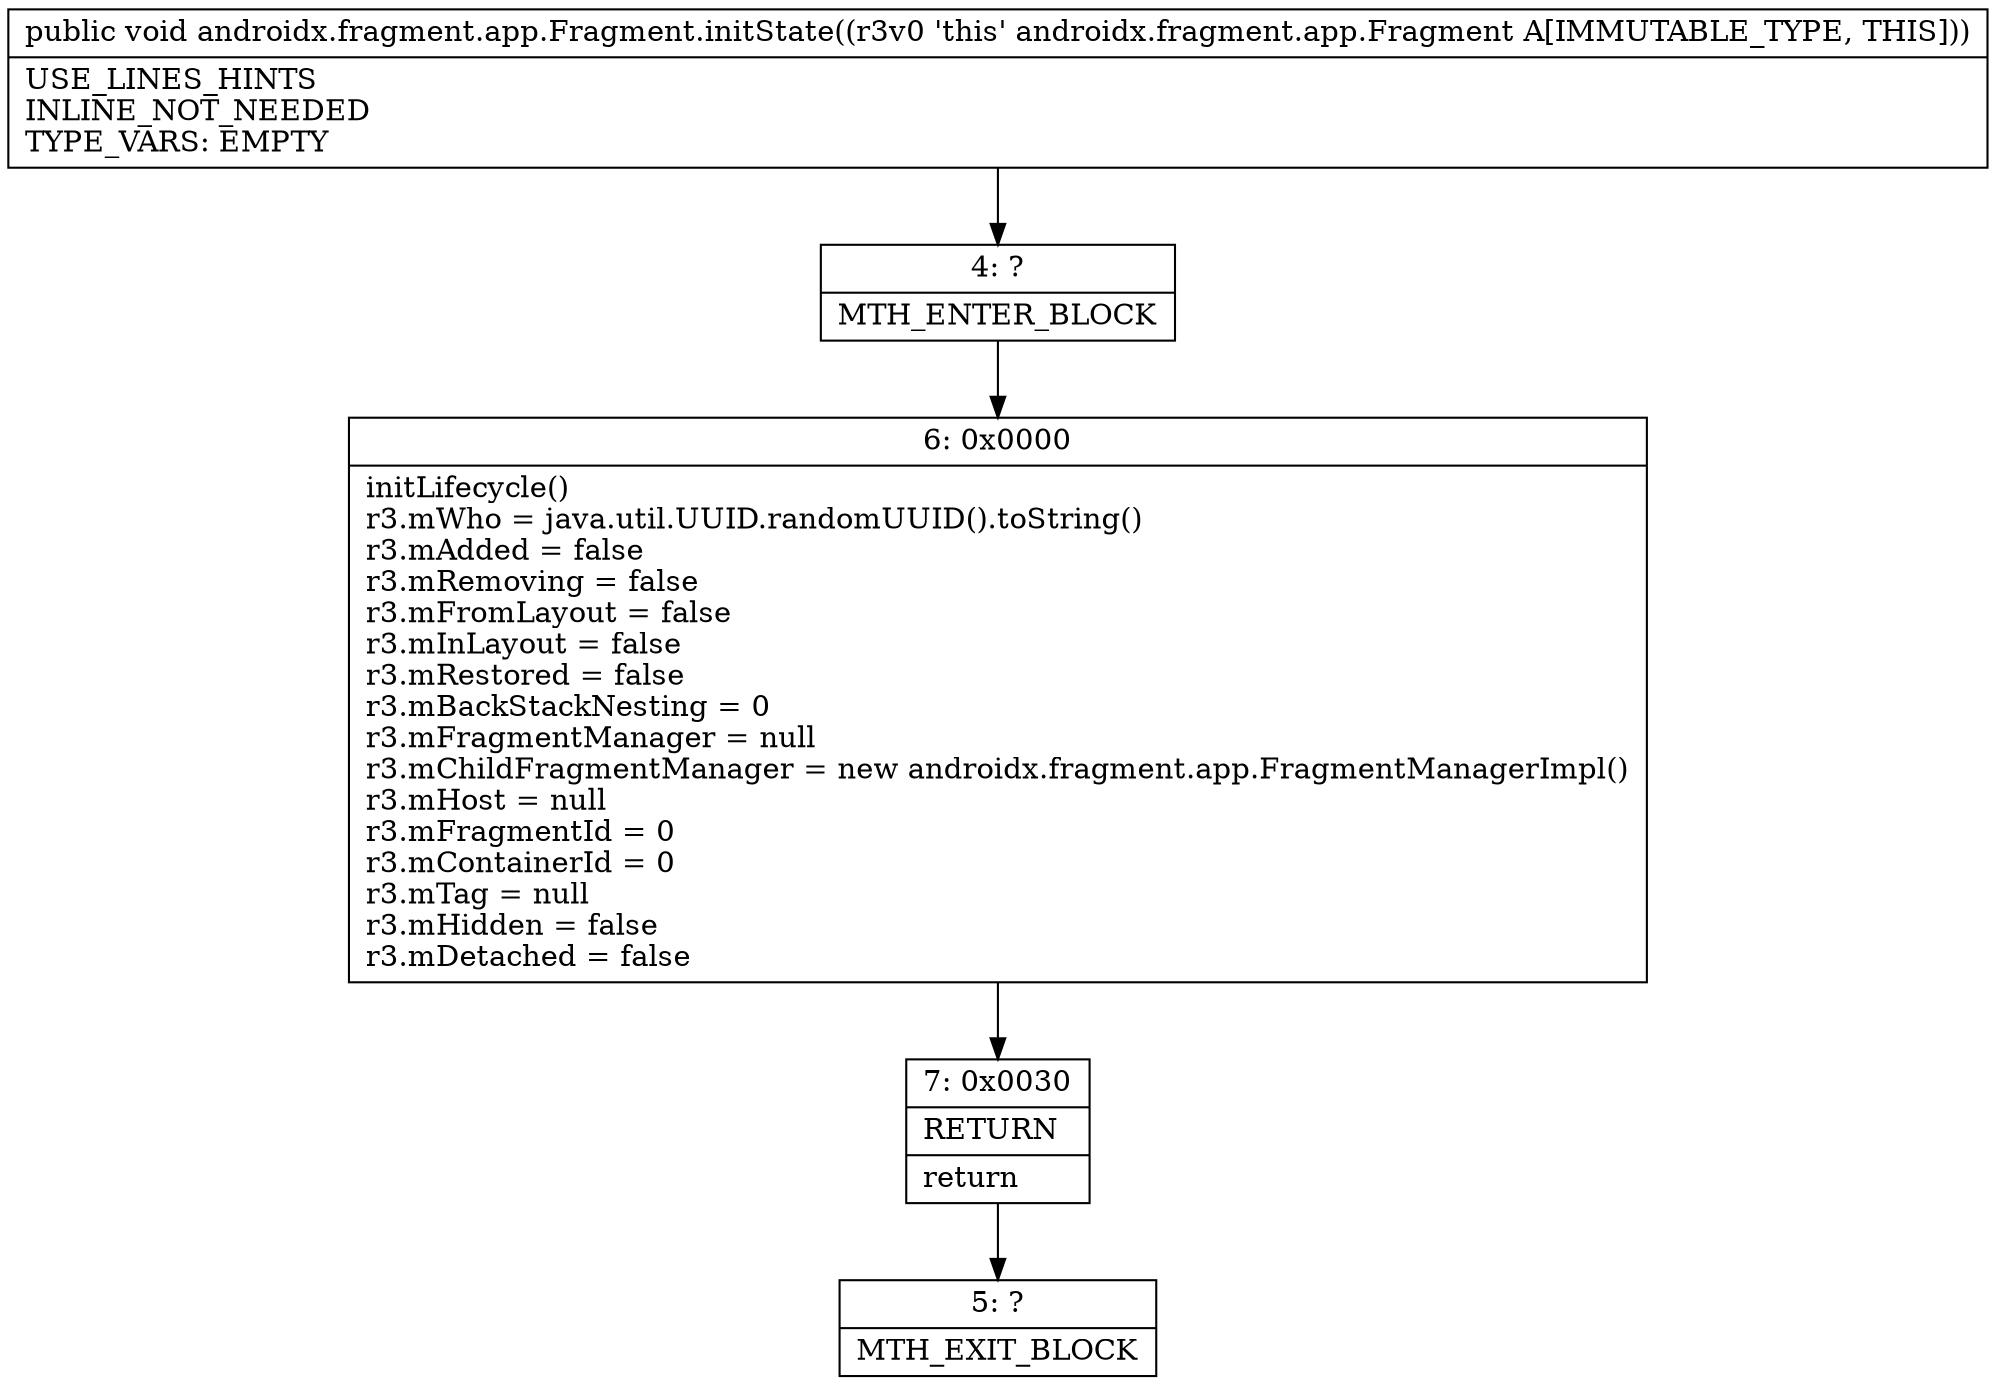 digraph "CFG forandroidx.fragment.app.Fragment.initState()V" {
Node_4 [shape=record,label="{4\:\ ?|MTH_ENTER_BLOCK\l}"];
Node_6 [shape=record,label="{6\:\ 0x0000|initLifecycle()\lr3.mWho = java.util.UUID.randomUUID().toString()\lr3.mAdded = false\lr3.mRemoving = false\lr3.mFromLayout = false\lr3.mInLayout = false\lr3.mRestored = false\lr3.mBackStackNesting = 0\lr3.mFragmentManager = null\lr3.mChildFragmentManager = new androidx.fragment.app.FragmentManagerImpl()\lr3.mHost = null\lr3.mFragmentId = 0\lr3.mContainerId = 0\lr3.mTag = null\lr3.mHidden = false\lr3.mDetached = false\l}"];
Node_7 [shape=record,label="{7\:\ 0x0030|RETURN\l|return\l}"];
Node_5 [shape=record,label="{5\:\ ?|MTH_EXIT_BLOCK\l}"];
MethodNode[shape=record,label="{public void androidx.fragment.app.Fragment.initState((r3v0 'this' androidx.fragment.app.Fragment A[IMMUTABLE_TYPE, THIS]))  | USE_LINES_HINTS\lINLINE_NOT_NEEDED\lTYPE_VARS: EMPTY\l}"];
MethodNode -> Node_4;Node_4 -> Node_6;
Node_6 -> Node_7;
Node_7 -> Node_5;
}

